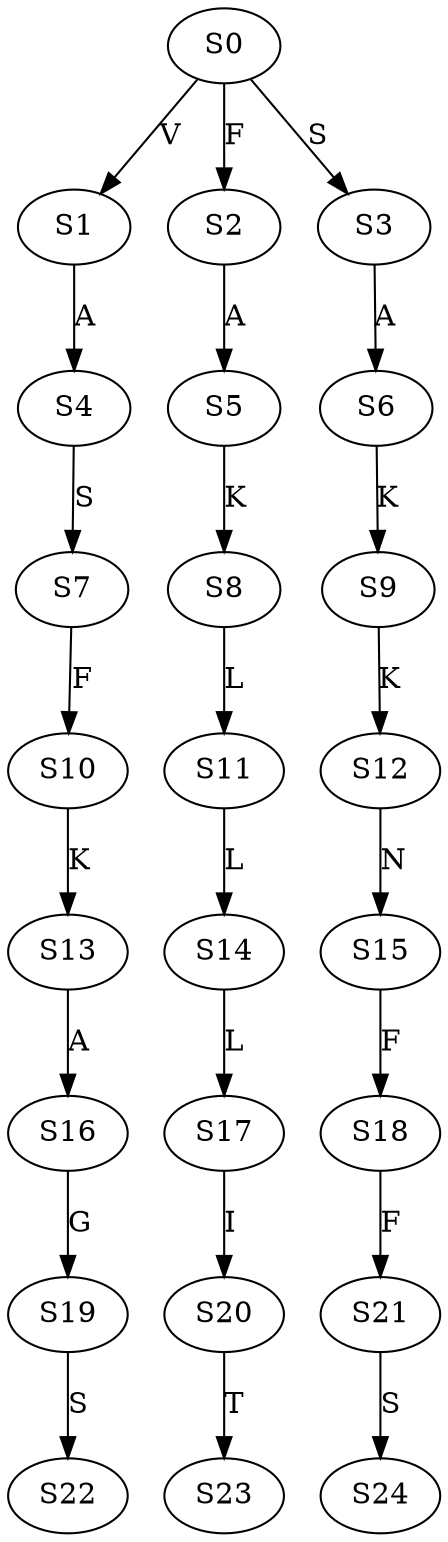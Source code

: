 strict digraph  {
	S0 -> S1 [ label = V ];
	S0 -> S2 [ label = F ];
	S0 -> S3 [ label = S ];
	S1 -> S4 [ label = A ];
	S2 -> S5 [ label = A ];
	S3 -> S6 [ label = A ];
	S4 -> S7 [ label = S ];
	S5 -> S8 [ label = K ];
	S6 -> S9 [ label = K ];
	S7 -> S10 [ label = F ];
	S8 -> S11 [ label = L ];
	S9 -> S12 [ label = K ];
	S10 -> S13 [ label = K ];
	S11 -> S14 [ label = L ];
	S12 -> S15 [ label = N ];
	S13 -> S16 [ label = A ];
	S14 -> S17 [ label = L ];
	S15 -> S18 [ label = F ];
	S16 -> S19 [ label = G ];
	S17 -> S20 [ label = I ];
	S18 -> S21 [ label = F ];
	S19 -> S22 [ label = S ];
	S20 -> S23 [ label = T ];
	S21 -> S24 [ label = S ];
}
